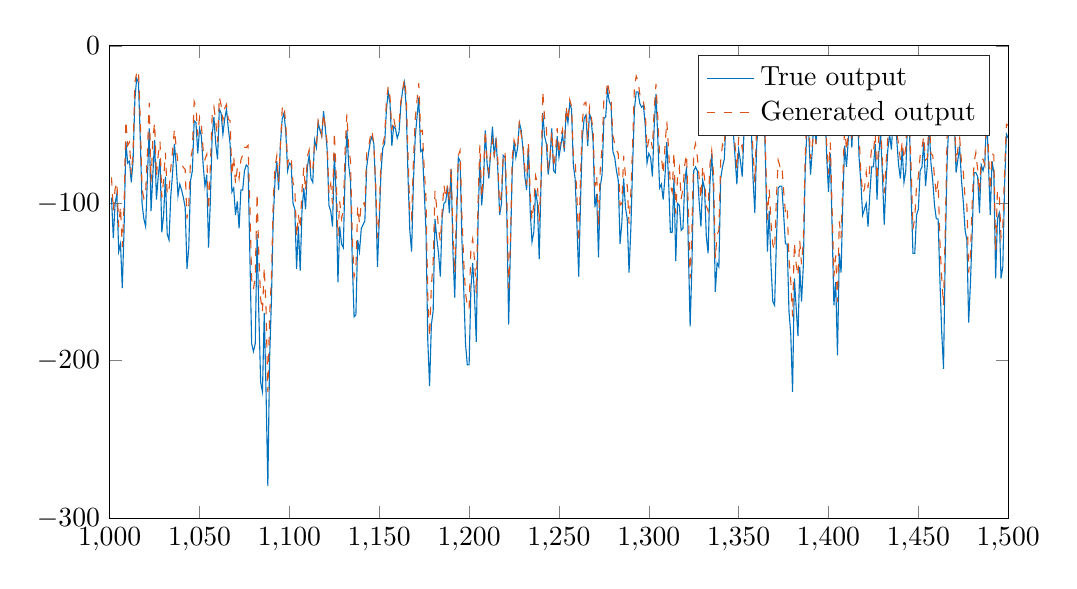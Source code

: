 % This file was created by matlab2tikz.
% Minimal pgfplots version: 1.3
%
\definecolor{mycolor1}{rgb}{0.0,0.447,0.741}%
\definecolor{mycolor2}{rgb}{0.85,0.325,0.098}%
%
\begin{tikzpicture}

\begin{axis}[%
width=11.411cm,
height=6cm,
at={(0cm,0cm)},
scale only axis,
xmin=1000,
xmax=1500,
ymin=-300,
ymax=0,
legend style={legend cell align=left,align=left,draw=white!15!black}
]
\addplot [color=mycolor1,solid]
  table[row sep=crcr]{%
1001	-96.436\\
1002	-122.07\\
1003	-100.098\\
1004	-93.994\\
1005	-130.615\\
1006	-125.732\\
1007	-153.809\\
1008	-115.967\\
1009	-61.035\\
1010	-74.463\\
1011	-73.242\\
1012	-86.67\\
1013	-73.242\\
1014	-34.18\\
1015	-20.752\\
1016	-23.193\\
1017	-58.594\\
1018	-100.098\\
1019	-109.863\\
1020	-114.746\\
1021	-83.008\\
1022	-52.49\\
1023	-104.98\\
1024	-81.787\\
1025	-59.814\\
1026	-97.656\\
1027	-83.008\\
1028	-72.021\\
1029	-118.408\\
1030	-107.422\\
1031	-83.008\\
1032	-119.629\\
1033	-123.291\\
1034	-95.215\\
1035	-80.566\\
1036	-62.256\\
1037	-75.684\\
1038	-95.215\\
1039	-87.891\\
1040	-91.553\\
1041	-96.436\\
1042	-102.539\\
1043	-141.602\\
1044	-128.174\\
1045	-85.449\\
1046	-79.346\\
1047	-47.607\\
1048	-48.828\\
1049	-68.359\\
1050	-52.49\\
1051	-57.373\\
1052	-75.684\\
1053	-89.111\\
1054	-81.787\\
1055	-128.174\\
1056	-98.877\\
1057	-57.373\\
1058	-45.166\\
1059	-62.256\\
1060	-72.021\\
1061	-40.283\\
1062	-42.725\\
1063	-56.152\\
1064	-46.387\\
1065	-40.283\\
1066	-52.49\\
1067	-62.256\\
1068	-92.773\\
1069	-90.332\\
1070	-107.422\\
1071	-98.877\\
1072	-115.967\\
1073	-91.553\\
1074	-91.553\\
1075	-79.346\\
1076	-75.684\\
1077	-76.904\\
1078	-133.057\\
1079	-189.209\\
1080	-194.092\\
1081	-189.209\\
1082	-119.629\\
1083	-170.898\\
1084	-213.623\\
1085	-219.727\\
1086	-169.678\\
1087	-219.727\\
1088	-279.541\\
1089	-197.754\\
1090	-161.133\\
1091	-109.863\\
1092	-85.449\\
1093	-73.242\\
1094	-91.553\\
1095	-62.256\\
1096	-46.387\\
1097	-42.725\\
1098	-54.932\\
1099	-79.346\\
1100	-74.463\\
1101	-75.684\\
1102	-100.098\\
1103	-103.76\\
1104	-141.602\\
1105	-114.746\\
1106	-142.822\\
1107	-104.98\\
1108	-90.332\\
1109	-103.76\\
1110	-76.904\\
1111	-69.58\\
1112	-84.229\\
1113	-86.67\\
1114	-59.814\\
1115	-64.697\\
1116	-48.828\\
1117	-53.711\\
1118	-57.373\\
1119	-41.504\\
1120	-52.49\\
1121	-65.918\\
1122	-101.318\\
1123	-104.98\\
1124	-114.746\\
1125	-68.359\\
1126	-93.994\\
1127	-150.146\\
1128	-114.746\\
1129	-125.732\\
1130	-128.174\\
1131	-80.566\\
1132	-53.711\\
1133	-75.684\\
1134	-85.449\\
1135	-137.939\\
1136	-172.119\\
1137	-170.898\\
1138	-123.291\\
1139	-130.615\\
1140	-115.967\\
1141	-113.525\\
1142	-111.084\\
1143	-76.904\\
1144	-68.359\\
1145	-61.035\\
1146	-57.373\\
1147	-62.256\\
1148	-91.553\\
1149	-140.381\\
1150	-111.084\\
1151	-79.346\\
1152	-64.697\\
1153	-62.256\\
1154	-40.283\\
1155	-29.297\\
1156	-36.621\\
1157	-63.477\\
1158	-51.27\\
1159	-52.49\\
1160	-58.594\\
1161	-54.932\\
1162	-37.842\\
1163	-28.076\\
1164	-23.193\\
1165	-39.063\\
1166	-83.008\\
1167	-117.188\\
1168	-130.615\\
1169	-86.67\\
1170	-58.594\\
1171	-45.166\\
1172	-32.959\\
1173	-67.139\\
1174	-65.918\\
1175	-91.553\\
1176	-117.188\\
1177	-186.768\\
1178	-216.064\\
1179	-177.002\\
1180	-168.457\\
1181	-109.863\\
1182	-122.07\\
1183	-131.836\\
1184	-146.484\\
1185	-108.643\\
1186	-100.098\\
1187	-98.877\\
1188	-89.111\\
1189	-106.201\\
1190	-78.125\\
1191	-130.615\\
1192	-159.912\\
1193	-113.525\\
1194	-70.801\\
1195	-73.242\\
1196	-123.291\\
1197	-153.809\\
1198	-189.209\\
1199	-202.637\\
1200	-202.637\\
1201	-153.809\\
1202	-137.939\\
1203	-158.691\\
1204	-187.988\\
1205	-109.863\\
1206	-72.021\\
1207	-101.318\\
1208	-86.67\\
1209	-53.711\\
1210	-74.463\\
1211	-84.229\\
1212	-67.139\\
1213	-51.27\\
1214	-70.801\\
1215	-58.594\\
1216	-79.346\\
1217	-107.422\\
1218	-100.098\\
1219	-69.58\\
1220	-70.801\\
1221	-107.422\\
1222	-177.002\\
1223	-128.174\\
1224	-79.346\\
1225	-61.035\\
1226	-70.801\\
1227	-64.697\\
1228	-48.828\\
1229	-53.711\\
1230	-65.918\\
1231	-83.008\\
1232	-91.553\\
1233	-63.477\\
1234	-104.98\\
1235	-124.512\\
1236	-118.408\\
1237	-91.553\\
1238	-100.098\\
1239	-135.498\\
1240	-87.891\\
1241	-42.725\\
1242	-57.373\\
1243	-62.256\\
1244	-81.787\\
1245	-72.021\\
1246	-52.49\\
1247	-79.346\\
1248	-80.566\\
1249	-57.373\\
1250	-70.801\\
1251	-63.477\\
1252	-56.152\\
1253	-67.139\\
1254	-41.504\\
1255	-48.828\\
1256	-36.621\\
1257	-40.283\\
1258	-75.684\\
1259	-84.229\\
1260	-113.525\\
1261	-146.484\\
1262	-98.877\\
1263	-58.594\\
1264	-46.387\\
1265	-43.945\\
1266	-63.477\\
1267	-42.725\\
1268	-47.607\\
1269	-61.035\\
1270	-102.539\\
1271	-93.994\\
1272	-134.277\\
1273	-89.111\\
1274	-81.787\\
1275	-46.387\\
1276	-45.166\\
1277	-28.076\\
1278	-35.4\\
1279	-37.842\\
1280	-67.139\\
1281	-70.801\\
1282	-79.346\\
1283	-85.449\\
1284	-125.732\\
1285	-112.305\\
1286	-84.229\\
1287	-102.539\\
1288	-109.863\\
1289	-144.043\\
1290	-115.967\\
1291	-75.684\\
1292	-40.283\\
1293	-29.297\\
1294	-29.297\\
1295	-36.621\\
1296	-39.063\\
1297	-37.842\\
1298	-50.049\\
1299	-74.463\\
1300	-68.359\\
1301	-70.801\\
1302	-83.008\\
1303	-51.27\\
1304	-30.518\\
1305	-58.594\\
1306	-90.332\\
1307	-87.891\\
1308	-97.656\\
1309	-83.008\\
1310	-61.035\\
1311	-85.449\\
1312	-118.408\\
1313	-118.408\\
1314	-84.229\\
1315	-136.719\\
1316	-100.098\\
1317	-101.318\\
1318	-117.188\\
1319	-115.967\\
1320	-86.67\\
1321	-76.904\\
1322	-128.174\\
1323	-178.223\\
1324	-139.16\\
1325	-79.346\\
1326	-76.904\\
1327	-79.346\\
1328	-98.877\\
1329	-114.746\\
1330	-85.449\\
1331	-90.332\\
1332	-120.85\\
1333	-131.836\\
1334	-87.891\\
1335	-68.359\\
1336	-91.553\\
1337	-156.25\\
1338	-137.939\\
1339	-140.381\\
1340	-84.229\\
1341	-76.904\\
1342	-72.021\\
1343	-47.607\\
1344	-30.518\\
1345	-26.855\\
1346	-23.193\\
1347	-54.932\\
1348	-70.801\\
1349	-87.891\\
1350	-65.918\\
1351	-73.242\\
1352	-83.008\\
1353	-53.711\\
1354	-56.152\\
1355	-53.711\\
1356	-40.283\\
1357	-51.27\\
1358	-84.229\\
1359	-106.201\\
1360	-63.477\\
1361	-48.828\\
1362	-40.283\\
1363	-50.049\\
1364	-35.4\\
1365	-76.904\\
1366	-130.615\\
1367	-104.98\\
1368	-139.16\\
1369	-162.354\\
1370	-164.795\\
1371	-124.512\\
1372	-90.332\\
1373	-89.111\\
1374	-89.111\\
1375	-106.201\\
1376	-125.732\\
1377	-125.732\\
1378	-168.457\\
1379	-183.105\\
1380	-219.727\\
1381	-147.705\\
1382	-166.016\\
1383	-184.326\\
1384	-140.381\\
1385	-162.354\\
1386	-139.16\\
1387	-80.566\\
1388	-52.49\\
1389	-56.152\\
1390	-81.787\\
1391	-65.918\\
1392	-43.945\\
1393	-62.256\\
1394	-47.607\\
1395	-36.621\\
1396	-46.387\\
1397	-52.49\\
1398	-36.621\\
1399	-70.801\\
1400	-92.773\\
1401	-68.359\\
1402	-114.746\\
1403	-164.795\\
1404	-150.146\\
1405	-196.533\\
1406	-131.836\\
1407	-144.043\\
1408	-96.436\\
1409	-63.477\\
1410	-76.904\\
1411	-59.814\\
1412	-45.166\\
1413	-64.697\\
1414	-36.621\\
1415	-28.076\\
1416	-34.18\\
1417	-70.801\\
1418	-86.67\\
1419	-107.422\\
1420	-103.76\\
1421	-100.098\\
1422	-114.746\\
1423	-93.994\\
1424	-76.904\\
1425	-76.904\\
1426	-62.256\\
1427	-97.656\\
1428	-68.359\\
1429	-56.152\\
1430	-81.787\\
1431	-113.525\\
1432	-86.67\\
1433	-65.918\\
1434	-56.152\\
1435	-65.918\\
1436	-45.166\\
1437	-45.166\\
1438	-59.814\\
1439	-75.684\\
1440	-84.229\\
1441	-65.918\\
1442	-86.67\\
1443	-79.346\\
1444	-47.607\\
1445	-50.049\\
1446	-95.215\\
1447	-131.836\\
1448	-131.836\\
1449	-107.422\\
1450	-103.76\\
1451	-79.346\\
1452	-76.904\\
1453	-61.035\\
1454	-89.111\\
1455	-75.684\\
1456	-50.049\\
1457	-74.463\\
1458	-85.449\\
1459	-101.318\\
1460	-109.863\\
1461	-109.863\\
1462	-148.926\\
1463	-181.885\\
1464	-205.078\\
1465	-129.395\\
1466	-73.242\\
1467	-47.607\\
1468	-34.18\\
1469	-54.932\\
1470	-46.387\\
1471	-80.566\\
1472	-72.021\\
1473	-64.697\\
1474	-85.449\\
1475	-98.877\\
1476	-117.188\\
1477	-123.291\\
1478	-175.781\\
1479	-150.146\\
1480	-117.188\\
1481	-80.566\\
1482	-80.566\\
1483	-83.008\\
1484	-106.201\\
1485	-75.684\\
1486	-79.346\\
1487	-74.463\\
1488	-42.725\\
1489	-74.463\\
1490	-107.422\\
1491	-73.242\\
1492	-80.566\\
1493	-147.705\\
1494	-109.863\\
1495	-106.201\\
1496	-147.705\\
1497	-140.381\\
1498	-87.891\\
1499	-56.152\\
1500	-58.594\\
};
\addlegendentry{True output};

\addplot [color=mycolor2,dashed]
  table[row sep=crcr]{%
1001	-83.558\\
1002	-104.565\\
1003	-90.881\\
1004	-86.634\\
1005	-114.99\\
1006	-101.871\\
1007	-127.895\\
1008	-101.463\\
1009	-47.49\\
1010	-63.332\\
1011	-61.226\\
1012	-81.627\\
1013	-66.973\\
1014	-23.274\\
1015	-17.232\\
1016	-15.486\\
1017	-46.724\\
1018	-91.169\\
1019	-96.8\\
1020	-93.159\\
1021	-66.866\\
1022	-36.284\\
1023	-86.687\\
1024	-59.373\\
1025	-48.745\\
1026	-83.177\\
1027	-69.168\\
1028	-60.889\\
1029	-96.375\\
1030	-84.984\\
1031	-67.851\\
1032	-94.517\\
1033	-91.751\\
1034	-77.771\\
1035	-66.538\\
1036	-53.12\\
1037	-64.398\\
1038	-74.922\\
1039	-75.547\\
1040	-75.335\\
1041	-77.262\\
1042	-78.382\\
1043	-109.765\\
1044	-101.497\\
1045	-71.723\\
1046	-66.006\\
1047	-35.464\\
1048	-38.896\\
1049	-56.975\\
1050	-45.452\\
1051	-50.051\\
1052	-66.184\\
1053	-72.189\\
1054	-68.885\\
1055	-104.597\\
1056	-76.684\\
1057	-44.78\\
1058	-38.81\\
1059	-47.718\\
1060	-61.233\\
1061	-32.362\\
1062	-37.747\\
1063	-47.328\\
1064	-39.726\\
1065	-37.156\\
1066	-46.644\\
1067	-47.606\\
1068	-82.65\\
1069	-70.063\\
1070	-87.658\\
1071	-77.857\\
1072	-84.17\\
1073	-72.38\\
1074	-69.488\\
1075	-64.492\\
1076	-64.588\\
1077	-63.161\\
1078	-101.192\\
1079	-148.322\\
1080	-154.683\\
1081	-145.928\\
1082	-93.605\\
1083	-133.251\\
1084	-160.484\\
1085	-168.972\\
1086	-140.551\\
1087	-167.371\\
1088	-219.962\\
1089	-170.764\\
1090	-146.875\\
1091	-98.456\\
1092	-76.937\\
1093	-69.79\\
1094	-86.409\\
1095	-63.068\\
1096	-39.946\\
1097	-37.644\\
1098	-50.145\\
1099	-74.963\\
1100	-70.054\\
1101	-71.363\\
1102	-86.887\\
1103	-90.752\\
1104	-121.453\\
1105	-107.321\\
1106	-116.077\\
1107	-91.855\\
1108	-77.357\\
1109	-92.138\\
1110	-70.357\\
1111	-66.043\\
1112	-80.437\\
1113	-79.331\\
1114	-62.012\\
1115	-64.4\\
1116	-47.187\\
1117	-49.606\\
1118	-56.839\\
1119	-43.055\\
1120	-51.888\\
1121	-61.326\\
1122	-93.952\\
1123	-87.698\\
1124	-100.589\\
1125	-54.96\\
1126	-81.514\\
1127	-121.016\\
1128	-98.82\\
1129	-109.935\\
1130	-104.566\\
1131	-66.008\\
1132	-43.328\\
1133	-65.335\\
1134	-72.97\\
1135	-122.332\\
1136	-146.716\\
1137	-141.494\\
1138	-102.04\\
1139	-112.825\\
1140	-99.761\\
1141	-99.059\\
1142	-101.977\\
1143	-68.096\\
1144	-65.052\\
1145	-57.712\\
1146	-53.894\\
1147	-63.396\\
1148	-87.401\\
1149	-122.215\\
1150	-107.139\\
1151	-69.166\\
1152	-62.418\\
1153	-57.355\\
1154	-34.766\\
1155	-25.82\\
1156	-32.528\\
1157	-53.572\\
1158	-45.627\\
1159	-52.075\\
1160	-51.783\\
1161	-49.801\\
1162	-35.391\\
1163	-28.403\\
1164	-21.137\\
1165	-31.667\\
1166	-69.237\\
1167	-104.318\\
1168	-109.753\\
1169	-73.56\\
1170	-46.617\\
1171	-34.771\\
1172	-23.805\\
1173	-54.43\\
1174	-53.761\\
1175	-77.543\\
1176	-96.898\\
1177	-158.457\\
1178	-184.886\\
1179	-152.59\\
1180	-137.285\\
1181	-92.089\\
1182	-103.18\\
1183	-116.567\\
1184	-124.167\\
1185	-104.831\\
1186	-88.343\\
1187	-96.568\\
1188	-88.186\\
1189	-98.723\\
1190	-77.396\\
1191	-118.29\\
1192	-144.311\\
1193	-102.792\\
1194	-69.589\\
1195	-66.453\\
1196	-107.427\\
1197	-136.817\\
1198	-156.891\\
1199	-165.448\\
1200	-167.401\\
1201	-128.617\\
1202	-122.548\\
1203	-135.964\\
1204	-157.399\\
1205	-97.421\\
1206	-62.986\\
1207	-96.524\\
1208	-81.87\\
1209	-53.46\\
1210	-73.328\\
1211	-80.355\\
1212	-67.304\\
1213	-59.879\\
1214	-69.36\\
1215	-60.298\\
1216	-72.539\\
1217	-105.178\\
1218	-92.2\\
1219	-69.685\\
1220	-67.334\\
1221	-94.822\\
1222	-154.108\\
1223	-125.045\\
1224	-71.021\\
1225	-59.882\\
1226	-63.875\\
1227	-65.701\\
1228	-47.619\\
1229	-56.527\\
1230	-62.835\\
1231	-77.521\\
1232	-88.262\\
1233	-61.181\\
1234	-93.831\\
1235	-110.639\\
1236	-100.552\\
1237	-82.555\\
1238	-87.173\\
1239	-111.433\\
1240	-85.689\\
1241	-28.956\\
1242	-45.668\\
1243	-52.368\\
1244	-77.143\\
1245	-70.51\\
1246	-54.175\\
1247	-77.243\\
1248	-69.029\\
1249	-52.109\\
1250	-68.721\\
1251	-57.886\\
1252	-53.017\\
1253	-64.895\\
1254	-38.534\\
1255	-47.72\\
1256	-34.136\\
1257	-38.526\\
1258	-69.263\\
1259	-71.974\\
1260	-96.333\\
1261	-124.895\\
1262	-83.366\\
1263	-48.403\\
1264	-36.656\\
1265	-35.766\\
1266	-59.456\\
1267	-39.113\\
1268	-45.229\\
1269	-53.848\\
1270	-89.443\\
1271	-82.449\\
1272	-114.382\\
1273	-77.986\\
1274	-64.453\\
1275	-33.822\\
1276	-34.028\\
1277	-22.736\\
1278	-29.37\\
1279	-34.132\\
1280	-56.985\\
1281	-62.042\\
1282	-66.327\\
1283	-68.463\\
1284	-101.159\\
1285	-100.086\\
1286	-69.852\\
1287	-82.332\\
1288	-88.696\\
1289	-112.974\\
1290	-93.252\\
1291	-62.645\\
1292	-25.758\\
1293	-19.185\\
1294	-22.358\\
1295	-30.777\\
1296	-35.696\\
1297	-35.683\\
1298	-41.451\\
1299	-65.66\\
1300	-59.83\\
1301	-57.756\\
1302	-65.395\\
1303	-40.21\\
1304	-24.196\\
1305	-45.265\\
1306	-69.256\\
1307	-70.172\\
1308	-81.417\\
1309	-64.039\\
1310	-47.957\\
1311	-65.552\\
1312	-88.936\\
1313	-92.797\\
1314	-67.758\\
1315	-106.542\\
1316	-82.89\\
1317	-77.351\\
1318	-97.272\\
1319	-91.027\\
1320	-75.565\\
1321	-68.898\\
1322	-103.601\\
1323	-147.888\\
1324	-116.371\\
1325	-66.969\\
1326	-62.159\\
1327	-70.437\\
1328	-83.399\\
1329	-96.955\\
1330	-76.389\\
1331	-83.806\\
1332	-101.732\\
1333	-105.043\\
1334	-75.4\\
1335	-66.538\\
1336	-80.883\\
1337	-134.917\\
1338	-120.151\\
1339	-116.957\\
1340	-73.065\\
1341	-62.581\\
1342	-64.675\\
1343	-40.411\\
1344	-25.685\\
1345	-21.326\\
1346	-19.466\\
1347	-42.86\\
1348	-63.029\\
1349	-78.251\\
1350	-58.273\\
1351	-58.33\\
1352	-65.323\\
1353	-39.767\\
1354	-45.832\\
1355	-43.653\\
1356	-33.588\\
1357	-45.596\\
1358	-66.763\\
1359	-86.711\\
1360	-50.695\\
1361	-40.779\\
1362	-35.226\\
1363	-43.242\\
1364	-29.833\\
1365	-68.128\\
1366	-110.64\\
1367	-91.034\\
1368	-112.254\\
1369	-126.082\\
1370	-129.78\\
1371	-97.017\\
1372	-72.623\\
1373	-76.673\\
1374	-75.532\\
1375	-91.55\\
1376	-105.843\\
1377	-102.753\\
1378	-135.152\\
1379	-149.179\\
1380	-171.911\\
1381	-125.013\\
1382	-138.552\\
1383	-146.061\\
1384	-123.732\\
1385	-138.841\\
1386	-123.682\\
1387	-71.397\\
1388	-42.915\\
1389	-47.6\\
1390	-71.731\\
1391	-63.123\\
1392	-45.906\\
1393	-62.536\\
1394	-45.049\\
1395	-37.253\\
1396	-45.568\\
1397	-44.902\\
1398	-39.306\\
1399	-62.3\\
1400	-81.273\\
1401	-61.415\\
1402	-103.504\\
1403	-146.515\\
1404	-133.134\\
1405	-162.714\\
1406	-111.453\\
1407	-122.016\\
1408	-84.005\\
1409	-48.908\\
1410	-66.695\\
1411	-56.438\\
1412	-42.919\\
1413	-59.365\\
1414	-39.06\\
1415	-22.221\\
1416	-30.557\\
1417	-56.535\\
1418	-80.431\\
1419	-93.741\\
1420	-90.931\\
1421	-80.142\\
1422	-90.309\\
1423	-76.231\\
1424	-65.143\\
1425	-67.558\\
1426	-55.671\\
1427	-85.378\\
1428	-57.357\\
1429	-50.528\\
1430	-74.139\\
1431	-93.488\\
1432	-74.778\\
1433	-58.856\\
1434	-52.573\\
1435	-59.116\\
1436	-41.058\\
1437	-41.046\\
1438	-54.603\\
1439	-62.873\\
1440	-72.417\\
1441	-60.671\\
1442	-71.994\\
1443	-64.729\\
1444	-39.88\\
1445	-45.013\\
1446	-77.8\\
1447	-116.254\\
1448	-109.095\\
1449	-88.754\\
1450	-83.279\\
1451	-69.654\\
1452	-64.345\\
1453	-57.609\\
1454	-72.604\\
1455	-71.447\\
1456	-44.004\\
1457	-68.397\\
1458	-69.654\\
1459	-83.683\\
1460	-94.366\\
1461	-85.756\\
1462	-124.66\\
1463	-147.296\\
1464	-164.761\\
1465	-114.556\\
1466	-56.252\\
1467	-33.925\\
1468	-23.394\\
1469	-42.2\\
1470	-40.617\\
1471	-74.194\\
1472	-65.19\\
1473	-58.665\\
1474	-73.875\\
1475	-79.859\\
1476	-96.679\\
1477	-101.035\\
1478	-143.941\\
1479	-132.153\\
1480	-98.58\\
1481	-73.805\\
1482	-67.67\\
1483	-78.656\\
1484	-93.677\\
1485	-71.886\\
1486	-72.084\\
1487	-75.641\\
1488	-34.376\\
1489	-66.669\\
1490	-91.642\\
1491	-68.392\\
1492	-69.469\\
1493	-130.52\\
1494	-91.866\\
1495	-93.991\\
1496	-121.483\\
1497	-114.51\\
1498	-79.531\\
1499	-49.81\\
1500	-50.51\\
};
\addlegendentry{Generated output};

\end{axis}
\end{tikzpicture}%